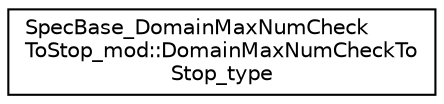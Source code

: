 digraph "Graphical Class Hierarchy"
{
 // LATEX_PDF_SIZE
  edge [fontname="Helvetica",fontsize="10",labelfontname="Helvetica",labelfontsize="10"];
  node [fontname="Helvetica",fontsize="10",shape=record];
  rankdir="LR";
  Node0 [label="SpecBase_DomainMaxNumCheck\lToStop_mod::DomainMaxNumCheckTo\lStop_type",height=0.2,width=0.4,color="black", fillcolor="white", style="filled",URL="$structSpecBase__DomainMaxNumCheckToStop__mod_1_1DomainMaxNumCheckToStop__type.html",tooltip=" "];
}
